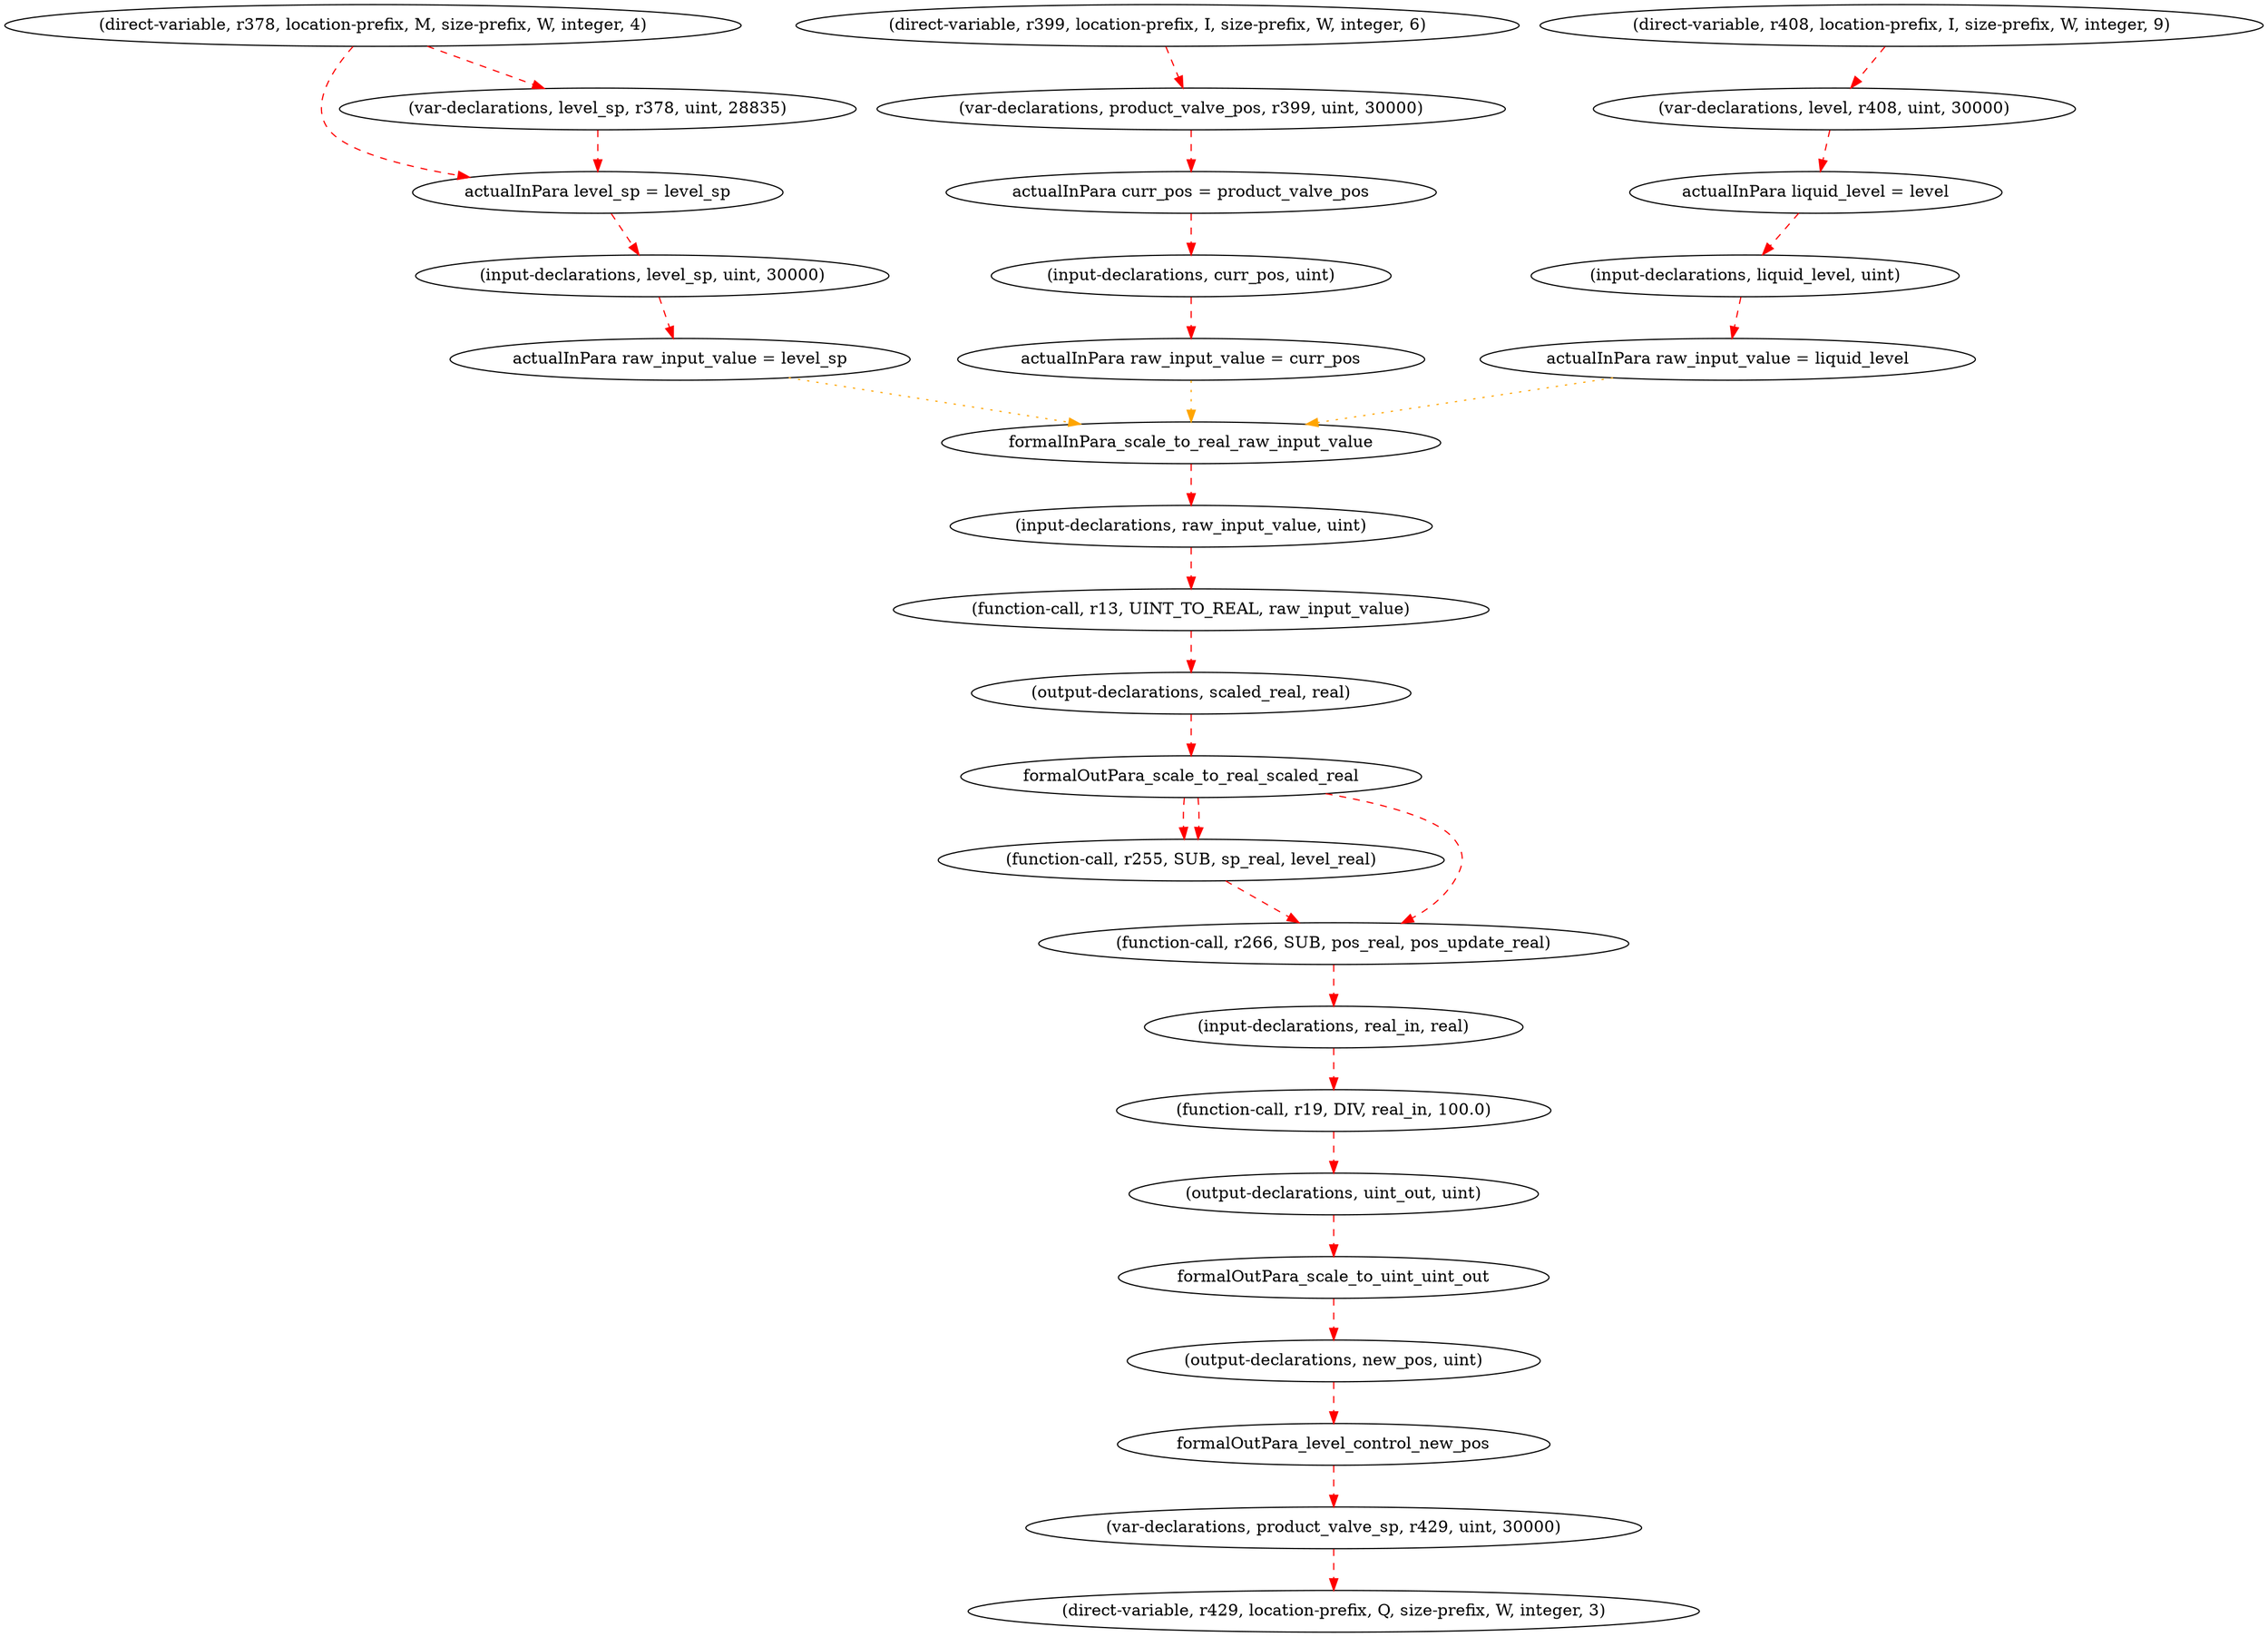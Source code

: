 digraph "PLCprog-SDG" {
formalOutPara_level_control_new_pos [contraction="{'actualOutPara _main_level_control0 level_control new_pos': {'dataName': '\"actualOutPara _main_level_control0 level_control new_pos\"', 'label': '\"actualOutPara _main_level_control0 level_control new_pos\"', 'nSize': '1', 'nSubType': '\"[\'level_control0\', \'level_control\', \'new_pos\']\"', 'nType': 'actualOut', 'nValue': '\"[]\"', 'regionName': 'main', 'regionType': 'PROG'}, 'stmt_815': {'dataName': 'r482', 'label': '\"(IVAR, r482, multi-element-variable, level_control0, field-selector, new_pos)\"', 'nSize': '6', 'nSubType': '\"multi-element-variable\"', 'nType': 'IVAR', 'nValue': '\"[\'actualOutPara _main_level_control0 level_control new_pos\']\"', 'regionName': 'main', 'regionType': 'PROG'}, 'stmt_816': {'dataName': 'product_valve_sp', 'label': '\"(ASSIGNMENT, product_valve_sp, r482)\"', 'nSize': '3', 'nSubType': '\"\"', 'nType': 'ASSIGNMENT', 'nValue': '\"[\'r482\', \'r429\']\"', 'regionName': 'main', 'regionType': 'PROG'}}", dataName=formalOutPara_level_control_new_pos, label=formalOutPara_level_control_new_pos, nSize=1, nSubType=new_pos, nType=formalOut, nValue="['new_pos']", regionName=level_control, regionType=FUNC];
"product_valve_pos_1648331165.0779223" [contraction="{'formalInPara_level_control_curr_pos': {'dataName': 'formalInPara_level_control_curr_pos', 'label': 'formalInPara_level_control_curr_pos', 'nSize': '1', 'nSubType': 'curr_pos', 'nType': 'formalIn', 'nValue': '\"[]\"', 'regionName': 'level_control', 'regionType': 'FUNC'}}", dataName=curr_pos, label="actualInPara curr_pos = product_valve_pos", nSize=1, nSubType=level_control, nType=actualIn, nValue="['product_valve_pos']", regionName=main, regionType=PROG];
formalOutPara_scale_to_uint_uint_out [contraction="{'actualOutPara _level_control_scale_to_uint0 scale_to_uint uint_out': {'dataName': '\"actualOutPara _level_control_scale_to_uint0 scale_to_uint uint_out\"', 'label': '\"actualOutPara _level_control_scale_to_uint0 scale_to_uint uint_out\"', 'nSize': '1', 'nSubType': '\"[\'scale_to_uint0\', \'scale_to_uint\', \'uint_out\']\"', 'nType': 'actualOut', 'nValue': '\"[]\"', 'regionName': 'level_control', 'regionType': 'FUNC'}, 'stmt_646': {'dataName': 'r277', 'label': '\"(IVAR, r277, multi-element-variable, scale_to_uint0, field-selector, uint_out)\"', 'nSize': '6', 'nSubType': '\"multi-element-variable\"', 'nType': 'IVAR', 'nValue': '\"[\'actualOutPara _level_control_scale_to_uint0 scale_to_uint uint_out\']\"', 'regionName': 'level_control', 'regionType': 'FUNC'}, 'stmt_647': {'dataName': 'new_pos', 'label': '\"(ASSIGNMENT, new_pos, r277)\"', 'nSize': '3', 'nSubType': '\"\"', 'nType': 'ASSIGNMENT', 'nValue': '\"[\'r277\']\"', 'regionName': 'level_control', 'regionType': 'FUNC'}}", dataName=formalOutPara_scale_to_uint_uint_out, label=formalOutPara_scale_to_uint_uint_out, nSize=1, nSubType=uint_out, nType=formalOut, nValue="['uint_out']", regionName=scale_to_uint, regionType=FUNC];
stmt_744 [dataName=r408, label="(direct-variable, r408, location-prefix, I, size-prefix, W, integer, 9)", nSize=8, nSubType=I, nType="direct-variable", nValue="['IW9']", regionName=main, regionType=PROG];
stmt_449 [contraction="{'stmt_450': {'dataName': 'r15', 'label': '\"(IVAR, r15, r13, multiply-with, rate)\"', 'nSize': '5', 'nSubType': '\"2-op\"', 'nType': 'IVAR', 'nValue': '\"[\'r13\', \'rate\']\"', 'regionName': 'scale_to_real', 'regionType': 'FUNC'}, 'stmt_451': {'dataName': 'r14', 'label': '\"(IVAR, r14, r15, adding, offset)\"', 'nSize': '5', 'nSubType': '\"2-op\"', 'nType': 'IVAR', 'nValue': '\"[\'r15\', \'offset\']\"', 'regionName': 'scale_to_real', 'regionType': 'FUNC'}, 'stmt_452': {'dataName': 'scaled_real', 'label': '\"(ASSIGNMENT, scaled_real, r14)\"', 'nSize': '3', 'nSubType': '\"\"', 'nType': 'ASSIGNMENT', 'nValue': '\"[\'r14\']\"', 'regionName': 'scale_to_real', 'regionType': 'FUNC'}}", dataName=r13, label="(function-call, r13, UINT_TO_REAL, raw_input_value)", nSize=4, nSubType=UINT_TO_REAL, nType="function-call", nValue="['raw_input_value']", regionName=scale_to_real, regionType=FUNC];
"level_sp_1648331165.0779223" [contraction="{'formalInPara_level_control_level_sp': {'dataName': 'formalInPara_level_control_level_sp', 'label': 'formalInPara_level_control_level_sp', 'nSize': '1', 'nSubType': 'level_sp', 'nType': 'formalIn', 'nValue': '\"[]\"', 'regionName': 'level_control', 'regionType': 'FUNC'}}", dataName=level_sp, label="actualInPara level_sp = level_sp", nSize=1, nSubType=level_control, nType=actualIn, nValue="['level_sp', 'r378']", regionName=main, regionType=PROG];
stmt_636 [contraction="{'stmt_637': {'dataName': 'SUB32_OUT', 'label': '\"(ASSIGNMENT, SUB32_OUT, r255)\"', 'nSize': '3', 'nSubType': '\"\"', 'nType': 'ASSIGNMENT', 'nValue': '\"[\'r255\']\"', 'regionName': 'level_control', 'regionType': 'FUNC'}, 'stmt_638': {'dataName': 'r260', 'label': '\"(function-call, r260, MUL, SUB32_OUT, level_k)\"', 'nSize': '5', 'nSubType': 'MUL', 'nType': '\"function-call\"', 'nValue': '\"[\'SUB32_OUT\', \'level_k\']\"', 'regionName': 'level_control', 'regionType': 'FUNC'}, 'stmt_639': {'dataName': 'MUL33_OUT', 'label': '\"(ASSIGNMENT, MUL33_OUT, r260)\"', 'nSize': '3', 'nSubType': '\"\"', 'nType': 'ASSIGNMENT', 'nValue': '\"[\'r260\']\"', 'regionName': 'level_control', 'regionType': 'FUNC'}, 'stmt_640': {'dataName': 'pos_update_real', 'label': '\"(ASSIGNMENT, pos_update_real, MUL33_OUT)\"', 'nSize': '3', 'nSubType': '\"\"', 'nType': 'ASSIGNMENT', 'nValue': '\"[\'MUL33_OUT\']\"', 'regionName': 'level_control', 'regionType': 'FUNC'}}", dataName=r255, label="(function-call, r255, SUB, sp_real, level_real)", nSize=5, nSubType=SUB, nType="function-call", nValue="['sp_real', 'level_real']", regionName=level_control, regionType=FUNC];
stmt_759 [dataName=product_valve_sp, label="(var-declarations, product_valve_sp, r429, uint, 30000)", nSize=5, nSubType="directVar+init_uint", nType="var-declarations", nValue="['r429', '30000']", regionName=main, regionType=PROG];
"level_sp_1648331165.0379188" [dataName=raw_input_value, label="actualInPara raw_input_value = level_sp", nSize=1, nSubType=scale_to_real, nType=actualIn, nValue="['level_sp']", regionName=level_control, regionType=FUNC];
stmt_603 [dataName=liquid_level, label="(input-declarations, liquid_level, uint)", nSize=3, nSubType=uint, nType="input-declarations", nValue="['formalInPara_level_control_liquid_level']", regionName=level_control, regionType=FUNC];
stmt_605 [dataName=curr_pos, label="(input-declarations, curr_pos, uint)", nSize=3, nSubType=uint, nType="input-declarations", nValue="['formalInPara_level_control_curr_pos']", regionName=level_control, regionType=FUNC];
formalInPara_scale_to_real_raw_input_value [dataName=formalInPara_scale_to_real_raw_input_value, label=formalInPara_scale_to_real_raw_input_value, nSize=1, nSubType=raw_input_value, nType=formalIn, nValue="[]", regionName=scale_to_real, regionType=FUNC];
stmt_458 [contraction="{'stmt_459': {'dataName': 'DIV1_OUT', 'label': '\"(ASSIGNMENT, DIV1_OUT, r19)\"', 'nSize': '3', 'nSubType': '\"\"', 'nType': 'ASSIGNMENT', 'nValue': '\"[\'r19\']\"', 'regionName': 'scale_to_uint', 'regionType': 'FUNC'}, 'stmt_460': {'dataName': 'r24', 'label': '\"(function-call, r24, MUL, DIV1_OUT, 65535.0)\"', 'nSize': '5', 'nSubType': 'MUL', 'nType': '\"function-call\"', 'nValue': '\"[\'DIV1_OUT\', \'65535.0\']\"', 'regionName': 'scale_to_uint', 'regionType': 'FUNC'}, 'stmt_461': {'dataName': 'MUL4_OUT', 'label': '\"(ASSIGNMENT, MUL4_OUT, r24)\"', 'nSize': '3', 'nSubType': '\"\"', 'nType': 'ASSIGNMENT', 'nValue': '\"[\'r24\']\"', 'regionName': 'scale_to_uint', 'regionType': 'FUNC'}, 'stmt_462': {'dataName': 'r27', 'label': '\"(function-call, r27, REAL_TO_UINT, MUL4_OUT)\"', 'nSize': '4', 'nSubType': 'REAL_TO_UINT', 'nType': '\"function-call\"', 'nValue': '\"[\'MUL4_OUT\']\"', 'regionName': 'scale_to_uint', 'regionType': 'FUNC'}, 'stmt_463': {'dataName': 'REAL_TO_UINT6_OUT', 'label': '\"(ASSIGNMENT, REAL_TO_UINT6_OUT, r27)\"', 'nSize': '3', 'nSubType': '\"\"', 'nType': 'ASSIGNMENT', 'nValue': '\"[\'r27\']\"', 'regionName': 'scale_to_uint', 'regionType': 'FUNC'}, 'stmt_464': {'dataName': 'uint_out', 'label': '\"(ASSIGNMENT, uint_out, REAL_TO_UINT6_OUT)\"', 'nSize': '3', 'nSubType': '\"\"', 'nType': 'ASSIGNMENT', 'nValue': '\"[\'REAL_TO_UINT6_OUT\']\"', 'regionName': 'scale_to_uint', 'regionType': 'FUNC'}}", dataName=r19, label="(function-call, r19, DIV, real_in, 100.0)", nSize=5, nSubType=DIV, nType="function-call", nValue="['real_in', '100.0']", regionName=scale_to_uint, regionType=FUNC];
"curr_pos_1648331165.0379188" [dataName=raw_input_value, label="actualInPara raw_input_value = curr_pos", nSize=1, nSubType=scale_to_real, nType=actualIn, nValue="['curr_pos']", regionName=level_control, regionType=FUNC];
stmt_745 [dataName=level, label="(var-declarations, level, r408, uint, 30000)", nSize=5, nSubType="directVar+init_uint", nType="var-declarations", nValue="['r408', '30000']", regionName=main, regionType=PROG];
stmt_432 [dataName=raw_input_value, label="(input-declarations, raw_input_value, uint)", nSize=3, nSubType=uint, nType="input-declarations", nValue="['formalInPara_scale_to_real_raw_input_value']", regionName=scale_to_real, regionType=FUNC];
formalOutPara_scale_to_real_scaled_real [contraction="{'actualOutPara _level_control_scale_to_real0 scale_to_real scaled_real': {'dataName': '\"actualOutPara _level_control_scale_to_real0 scale_to_real scaled_real\"', 'label': '\"actualOutPara _level_control_scale_to_real0 scale_to_real scaled_real\"', 'nSize': '1', 'nSubType': '\"[\'scale_to_real0\', \'scale_to_real\', \'scaled_real\']\"', 'nType': 'actualOut', 'nValue': '\"[]\"', 'regionName': 'level_control', 'regionType': 'FUNC'}, 'actualOutPara _level_control_scale_to_real1 scale_to_real scaled_real': {'dataName': '\"actualOutPara _level_control_scale_to_real1 scale_to_real scaled_real\"', 'label': '\"actualOutPara _level_control_scale_to_real1 scale_to_real scaled_real\"', 'nSize': '1', 'nSubType': '\"[\'scale_to_real1\', \'scale_to_real\', \'scaled_real\']\"', 'nType': 'actualOut', 'nValue': '\"[]\"', 'regionName': 'level_control', 'regionType': 'FUNC'}, 'actualOutPara _level_control_scale_to_real2 scale_to_real scaled_real': {'dataName': '\"actualOutPara _level_control_scale_to_real2 scale_to_real scaled_real\"', 'label': '\"actualOutPara _level_control_scale_to_real2 scale_to_real scaled_real\"', 'nSize': '1', 'nSubType': '\"[\'scale_to_real2\', \'scale_to_real\', \'scaled_real\']\"', 'nType': 'actualOut', 'nValue': '\"[]\"', 'regionName': 'level_control', 'regionType': 'FUNC'}, 'stmt_628': {'dataName': 'r237', 'label': '\"(IVAR, r237, multi-element-variable, scale_to_real0, field-selector, scaled_real)\"', 'nSize': '6', 'nSubType': '\"multi-element-variable\"', 'nType': 'IVAR', 'nValue': '\"[\'actualOutPara _level_control_scale_to_real0 scale_to_real scaled_real\']\"', 'regionName': 'level_control', 'regionType': 'FUNC'}, 'stmt_629': {'dataName': 'level_real', 'label': '\"(ASSIGNMENT, level_real, r237)\"', 'nSize': '3', 'nSubType': '\"\"', 'nType': 'ASSIGNMENT', 'nValue': '\"[\'r237\']\"', 'regionName': 'level_control', 'regionType': 'FUNC'}, 'stmt_631': {'dataName': 'r244', 'label': '\"(IVAR, r244, multi-element-variable, scale_to_real1, field-selector, scaled_real)\"', 'nSize': '6', 'nSubType': '\"multi-element-variable\"', 'nType': 'IVAR', 'nValue': '\"[\'actualOutPara _level_control_scale_to_real1 scale_to_real scaled_real\']\"', 'regionName': 'level_control', 'regionType': 'FUNC'}, 'stmt_632': {'dataName': 'pos_real', 'label': '\"(ASSIGNMENT, pos_real, r244)\"', 'nSize': '3', 'nSubType': '\"\"', 'nType': 'ASSIGNMENT', 'nValue': '\"[\'r244\']\"', 'regionName': 'level_control', 'regionType': 'FUNC'}, 'stmt_634': {'dataName': 'r251', 'label': '\"(IVAR, r251, multi-element-variable, scale_to_real2, field-selector, scaled_real)\"', 'nSize': '6', 'nSubType': '\"multi-element-variable\"', 'nType': 'IVAR', 'nValue': '\"[\'actualOutPara _level_control_scale_to_real2 scale_to_real scaled_real\']\"', 'regionName': 'level_control', 'regionType': 'FUNC'}, 'stmt_635': {'dataName': 'sp_real', 'label': '\"(ASSIGNMENT, sp_real, r251)\"', 'nSize': '3', 'nSubType': '\"\"', 'nType': 'ASSIGNMENT', 'nValue': '\"[\'r251\']\"', 'regionName': 'level_control', 'regionType': 'FUNC'}}", dataName=formalOutPara_scale_to_real_scaled_real, label=formalOutPara_scale_to_real_scaled_real, nSize=1, nSubType=scaled_real, nType=formalOut, nValue="['scaled_real']", regionName=scale_to_real, regionType=FUNC];
stmt_722 [dataName=r378, label="(direct-variable, r378, location-prefix, M, size-prefix, W, integer, 4)", nSize=8, nSubType=M, nType="direct-variable", nValue="['MW4']", regionName=main, regionType=PROG];
"liquid_level_1648331165.0369396" [dataName=raw_input_value, label="actualInPara raw_input_value = liquid_level", nSize=1, nSubType=scale_to_real, nType=actualIn, nValue="['liquid_level']", regionName=level_control, regionType=FUNC];
stmt_433 [dataName=scaled_real, label="(output-declarations, scaled_real, real)", nSize=3, nSubType=real, nType="output-declarations", nValue="[]", regionName=scale_to_real, regionType=FUNC];
stmt_641 [contraction="{'stmt_642': {'dataName': 'SUB30_OUT', 'label': '\"(ASSIGNMENT, SUB30_OUT, r266)\"', 'nSize': '3', 'nSubType': '\"\"', 'nType': 'ASSIGNMENT', 'nValue': '\"[\'r266\']\"', 'regionName': 'level_control', 'regionType': 'FUNC'}, 'stmt_643': {'dataName': 'r274', 'label': '\"(function-call, r274, LIMIT, pos_min, SUB30_OUT, pos_max)\"', 'nSize': '6', 'nSubType': 'LIMIT', 'nType': '\"function-call\"', 'nValue': '\"[\'pos_min\', \'SUB30_OUT\', \'pos_max\']\"', 'regionName': 'level_control', 'regionType': 'FUNC'}, 'stmt_644': {'dataName': 'LIMIT25_OUT', 'label': '\"(ASSIGNMENT, LIMIT25_OUT, r274)\"', 'nSize': '3', 'nSubType': '\"\"', 'nType': 'ASSIGNMENT', 'nValue': '\"[\'r274\']\"', 'regionName': 'level_control', 'regionType': 'FUNC'}, 'LIMIT25_OUT_1648331165.0379188': {'dataName': 'real_in', 'label': '\"actualInPara real_in = LIMIT25_OUT\"', 'nSize': '1', 'nSubType': 'scale_to_uint', 'nType': 'actualIn', 'nValue': '\"[\'LIMIT25_OUT\']\"', 'regionName': 'level_control', 'regionType': 'FUNC'}, 'formalInPara_scale_to_uint_real_in': {'dataName': 'formalInPara_scale_to_uint_real_in', 'label': 'formalInPara_scale_to_uint_real_in', 'nSize': '1', 'nSubType': 'real_in', 'nType': 'formalIn', 'nValue': '\"[]\"', 'regionName': 'scale_to_uint', 'regionType': 'FUNC'}}", dataName=r266, label="(function-call, r266, SUB, pos_real, pos_update_real)", nSize=5, nSubType=SUB, nType="function-call", nValue="['pos_real', 'pos_update_real']", regionName=level_control, regionType=FUNC];
stmt_454 [dataName=uint_out, label="(output-declarations, uint_out, uint)", nSize=3, nSubType=uint, nType="output-declarations", nValue="[]", regionName=scale_to_uint, regionType=FUNC];
stmt_758 [dataName=r429, label="(direct-variable, r429, location-prefix, Q, size-prefix, W, integer, 3)", nSize=8, nSubType=Q, nType="direct-variable", nValue="['QW3']", regionName=main, regionType=PROG];
stmt_738 [dataName=r399, label="(direct-variable, r399, location-prefix, I, size-prefix, W, integer, 6)", nSize=8, nSubType=I, nType="direct-variable", nValue="['IW6']", regionName=main, regionType=PROG];
stmt_739 [dataName=product_valve_pos, label="(var-declarations, product_valve_pos, r399, uint, 30000)", nSize=5, nSubType="directVar+init_uint", nType="var-declarations", nValue="['r399', '30000']", regionName=main, regionType=PROG];
stmt_604 [dataName=level_sp, label="(input-declarations, level_sp, uint, 30000)", nSize=4, nSubType=uint, nType="input-declarations", nValue="['30000', 'formalInPara_level_control_level_sp']", regionName=level_control, regionType=FUNC];
"level_1648331165.0779223" [contraction="{'formalInPara_level_control_liquid_level': {'dataName': 'formalInPara_level_control_liquid_level', 'label': 'formalInPara_level_control_liquid_level', 'nSize': '1', 'nSubType': 'liquid_level', 'nType': 'formalIn', 'nValue': '\"[]\"', 'regionName': 'level_control', 'regionType': 'FUNC'}}", dataName=liquid_level, label="actualInPara liquid_level = level", nSize=1, nSubType=level_control, nType=actualIn, nValue="['level']", regionName=main, regionType=PROG];
stmt_453 [dataName=real_in, label="(input-declarations, real_in, real)", nSize=3, nSubType=real, nType="input-declarations", nValue="['formalInPara_scale_to_uint_real_in']", regionName=scale_to_uint, regionType=FUNC];
stmt_723 [dataName=level_sp, label="(var-declarations, level_sp, r378, uint, 28835)", nSize=5, nSubType="directVar+init_uint", nType="var-declarations", nValue="['r378', '28835']", regionName=main, regionType=PROG];
stmt_606 [dataName=new_pos, label="(output-declarations, new_pos, uint)", nSize=3, nSubType=uint, nType="output-declarations", nValue="[]", regionName=level_control, regionType=FUNC];
formalOutPara_level_control_new_pos -> stmt_759  [color=red, key=0, style=dashed, tLabel=data];
"product_valve_pos_1648331165.0779223" -> stmt_605  [color=red, key=0, style=dashed, tLabel=data];
formalOutPara_scale_to_uint_uint_out -> stmt_606  [color=red, key=0, style=dashed, tLabel=data];
stmt_744 -> stmt_745  [color=red, key=0, style=dashed, tLabel=data];
stmt_449 -> stmt_433  [color=red, key=0, style=dashed, tLabel=data];
"level_sp_1648331165.0779223" -> stmt_604  [color=red, key=0, style=dashed, tLabel=data];
stmt_636 -> stmt_641  [color=red, key=0, style=dashed, tLabel=data];
stmt_759 -> stmt_758  [color=red, key=0, style=dashed, tLabel=data];
"level_sp_1648331165.0379188" -> formalInPara_scale_to_real_raw_input_value  [color=orange, key=0, style=dotted, tLabel="interp-data"];
stmt_603 -> "liquid_level_1648331165.0369396"  [color=red, key=0, style=dashed, tLabel=data];
stmt_605 -> "curr_pos_1648331165.0379188"  [color=red, key=0, style=dashed, tLabel=data];
formalInPara_scale_to_real_raw_input_value -> stmt_432  [color=red, key=0, style=dashed, tLabel=data];
stmt_458 -> stmt_454  [color=red, key=0, style=dashed, tLabel=data];
"curr_pos_1648331165.0379188" -> formalInPara_scale_to_real_raw_input_value  [color=orange, key=0, style=dotted, tLabel="interp-data"];
stmt_745 -> "level_1648331165.0779223"  [color=red, key=0, style=dashed, tLabel=data];
stmt_432 -> stmt_449  [color=red, key=0, style=dashed, tLabel=data];
formalOutPara_scale_to_real_scaled_real -> stmt_636  [color=red, key=0, style=dashed, tLabel=data];
formalOutPara_scale_to_real_scaled_real -> stmt_636  [color=red, key=1, style=dashed, tLabel=data];
formalOutPara_scale_to_real_scaled_real -> stmt_641  [color=red, key=0, style=dashed, tLabel=data];
stmt_722 -> stmt_723  [color=red, key=0, style=dashed, tLabel=data];
stmt_722 -> "level_sp_1648331165.0779223"  [color=red, key=0, style=dashed, tLabel=data];
"liquid_level_1648331165.0369396" -> formalInPara_scale_to_real_raw_input_value  [color=orange, key=0, style=dotted, tLabel="interp-data"];
stmt_433 -> formalOutPara_scale_to_real_scaled_real  [color=red, key=0, style=dashed, tLabel=data];
stmt_641 -> stmt_453  [color=red, key=0, style=dashed, tLabel=data];
stmt_454 -> formalOutPara_scale_to_uint_uint_out  [color=red, key=0, style=dashed, tLabel=data];
stmt_738 -> stmt_739  [color=red, key=0, style=dashed, tLabel=data];
stmt_739 -> "product_valve_pos_1648331165.0779223"  [color=red, key=0, style=dashed, tLabel=data];
stmt_604 -> "level_sp_1648331165.0379188"  [color=red, key=0, style=dashed, tLabel=data];
"level_1648331165.0779223" -> stmt_603  [color=red, key=0, style=dashed, tLabel=data];
stmt_453 -> stmt_458  [color=red, key=0, style=dashed, tLabel=data];
stmt_723 -> "level_sp_1648331165.0779223"  [color=red, key=0, style=dashed, tLabel=data];
stmt_606 -> formalOutPara_level_control_new_pos  [color=red, key=0, style=dashed, tLabel=data];
}
